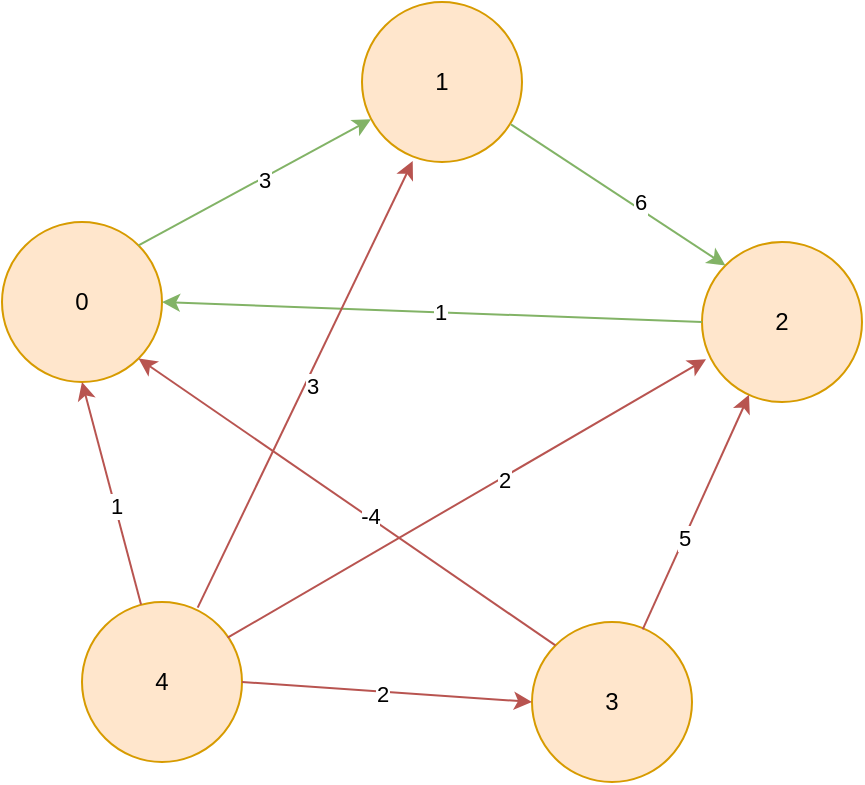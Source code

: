 <mxfile version="24.0.7" type="device">
  <diagram name="Page-1" id="GRnJ5YHPg1x4JgXYj_Po">
    <mxGraphModel dx="393" dy="635" grid="1" gridSize="10" guides="1" tooltips="1" connect="1" arrows="1" fold="1" page="1" pageScale="1" pageWidth="850" pageHeight="1100" math="0" shadow="0">
      <root>
        <mxCell id="0" />
        <mxCell id="1" parent="0" />
        <mxCell id="--xIb-OTsvBn6BZHmozW-1" value="0" style="ellipse;whiteSpace=wrap;html=1;aspect=fixed;fillColor=#ffe6cc;strokeColor=#d79b00;" vertex="1" parent="1">
          <mxGeometry x="120" y="260" width="80" height="80" as="geometry" />
        </mxCell>
        <mxCell id="--xIb-OTsvBn6BZHmozW-2" value="1" style="ellipse;whiteSpace=wrap;html=1;aspect=fixed;fillColor=#ffe6cc;strokeColor=#d79b00;" vertex="1" parent="1">
          <mxGeometry x="300" y="150" width="80" height="80" as="geometry" />
        </mxCell>
        <mxCell id="--xIb-OTsvBn6BZHmozW-3" value="2" style="ellipse;whiteSpace=wrap;html=1;aspect=fixed;fillColor=#ffe6cc;strokeColor=#d79b00;" vertex="1" parent="1">
          <mxGeometry x="470" y="270" width="80" height="80" as="geometry" />
        </mxCell>
        <mxCell id="--xIb-OTsvBn6BZHmozW-4" value="3" style="ellipse;whiteSpace=wrap;html=1;aspect=fixed;fillColor=#ffe6cc;strokeColor=#d79b00;" vertex="1" parent="1">
          <mxGeometry x="385" y="460" width="80" height="80" as="geometry" />
        </mxCell>
        <mxCell id="--xIb-OTsvBn6BZHmozW-5" value="4" style="ellipse;whiteSpace=wrap;html=1;aspect=fixed;fillColor=#ffe6cc;strokeColor=#d79b00;" vertex="1" parent="1">
          <mxGeometry x="160" y="450" width="80" height="80" as="geometry" />
        </mxCell>
        <mxCell id="--xIb-OTsvBn6BZHmozW-7" value="" style="endArrow=classic;html=1;rounded=0;exitX=0;exitY=0.5;exitDx=0;exitDy=0;entryX=1;entryY=0.5;entryDx=0;entryDy=0;fontSize=15;fillColor=#d5e8d4;strokeColor=#82b366;" edge="1" parent="1" source="--xIb-OTsvBn6BZHmozW-3" target="--xIb-OTsvBn6BZHmozW-1">
          <mxGeometry width="50" height="50" relative="1" as="geometry">
            <mxPoint x="280" y="370" as="sourcePoint" />
            <mxPoint x="330" y="320" as="targetPoint" />
          </mxGeometry>
        </mxCell>
        <mxCell id="--xIb-OTsvBn6BZHmozW-8" value="1" style="edgeLabel;html=1;align=center;verticalAlign=middle;resizable=0;points=[];" vertex="1" connectable="0" parent="--xIb-OTsvBn6BZHmozW-7">
          <mxGeometry x="-0.03" relative="1" as="geometry">
            <mxPoint as="offset" />
          </mxGeometry>
        </mxCell>
        <mxCell id="--xIb-OTsvBn6BZHmozW-12" value="" style="endArrow=classic;html=1;rounded=0;exitX=0;exitY=0;exitDx=0;exitDy=0;entryX=1;entryY=1;entryDx=0;entryDy=0;fillColor=#f8cecc;strokeColor=#b85450;" edge="1" parent="1" source="--xIb-OTsvBn6BZHmozW-4" target="--xIb-OTsvBn6BZHmozW-1">
          <mxGeometry width="50" height="50" relative="1" as="geometry">
            <mxPoint x="260" y="430" as="sourcePoint" />
            <mxPoint x="310" y="380" as="targetPoint" />
          </mxGeometry>
        </mxCell>
        <mxCell id="--xIb-OTsvBn6BZHmozW-13" value="-4" style="edgeLabel;html=1;align=center;verticalAlign=middle;resizable=0;points=[];" vertex="1" connectable="0" parent="--xIb-OTsvBn6BZHmozW-12">
          <mxGeometry x="-0.104" y="-1" relative="1" as="geometry">
            <mxPoint as="offset" />
          </mxGeometry>
        </mxCell>
        <mxCell id="--xIb-OTsvBn6BZHmozW-14" value="" style="endArrow=classic;html=1;rounded=0;entryX=0.056;entryY=0.733;entryDx=0;entryDy=0;entryPerimeter=0;exitX=1;exitY=0;exitDx=0;exitDy=0;fillColor=#d5e8d4;strokeColor=#82b366;" edge="1" parent="1" source="--xIb-OTsvBn6BZHmozW-1" target="--xIb-OTsvBn6BZHmozW-2">
          <mxGeometry width="50" height="50" relative="1" as="geometry">
            <mxPoint x="240" y="340" as="sourcePoint" />
            <mxPoint x="290" y="290" as="targetPoint" />
          </mxGeometry>
        </mxCell>
        <mxCell id="--xIb-OTsvBn6BZHmozW-15" value="3" style="edgeLabel;html=1;align=center;verticalAlign=middle;resizable=0;points=[];" vertex="1" connectable="0" parent="--xIb-OTsvBn6BZHmozW-14">
          <mxGeometry x="0.057" y="-1" relative="1" as="geometry">
            <mxPoint as="offset" />
          </mxGeometry>
        </mxCell>
        <mxCell id="--xIb-OTsvBn6BZHmozW-16" value="" style="endArrow=classic;html=1;rounded=0;exitX=0.931;exitY=0.765;exitDx=0;exitDy=0;entryX=0;entryY=0;entryDx=0;entryDy=0;exitPerimeter=0;fillColor=#d5e8d4;strokeColor=#82b366;" edge="1" parent="1" source="--xIb-OTsvBn6BZHmozW-2" target="--xIb-OTsvBn6BZHmozW-3">
          <mxGeometry width="50" height="50" relative="1" as="geometry">
            <mxPoint x="370" y="340" as="sourcePoint" />
            <mxPoint x="420" y="290" as="targetPoint" />
          </mxGeometry>
        </mxCell>
        <mxCell id="--xIb-OTsvBn6BZHmozW-17" value="6" style="edgeLabel;html=1;align=center;verticalAlign=middle;resizable=0;points=[];" vertex="1" connectable="0" parent="--xIb-OTsvBn6BZHmozW-16">
          <mxGeometry x="0.171" y="3" relative="1" as="geometry">
            <mxPoint as="offset" />
          </mxGeometry>
        </mxCell>
        <mxCell id="--xIb-OTsvBn6BZHmozW-18" value="" style="endArrow=classic;html=1;rounded=0;exitX=0.692;exitY=0.046;exitDx=0;exitDy=0;exitPerimeter=0;fillColor=#f8cecc;strokeColor=#b85450;" edge="1" parent="1" source="--xIb-OTsvBn6BZHmozW-4" target="--xIb-OTsvBn6BZHmozW-3">
          <mxGeometry width="50" height="50" relative="1" as="geometry">
            <mxPoint x="320" y="400" as="sourcePoint" />
            <mxPoint x="370" y="350" as="targetPoint" />
          </mxGeometry>
        </mxCell>
        <mxCell id="--xIb-OTsvBn6BZHmozW-19" value="5" style="edgeLabel;html=1;align=center;verticalAlign=middle;resizable=0;points=[];" vertex="1" connectable="0" parent="--xIb-OTsvBn6BZHmozW-18">
          <mxGeometry x="-0.218" relative="1" as="geometry">
            <mxPoint as="offset" />
          </mxGeometry>
        </mxCell>
        <mxCell id="--xIb-OTsvBn6BZHmozW-20" value="" style="endArrow=classic;html=1;rounded=0;exitX=0.91;exitY=0.223;exitDx=0;exitDy=0;exitPerimeter=0;entryX=0.025;entryY=0.733;entryDx=0;entryDy=0;entryPerimeter=0;fillColor=#f8cecc;strokeColor=#b85450;" edge="1" parent="1" source="--xIb-OTsvBn6BZHmozW-5" target="--xIb-OTsvBn6BZHmozW-3">
          <mxGeometry width="50" height="50" relative="1" as="geometry">
            <mxPoint x="290" y="420" as="sourcePoint" />
            <mxPoint x="340" y="370" as="targetPoint" />
          </mxGeometry>
        </mxCell>
        <mxCell id="--xIb-OTsvBn6BZHmozW-21" value="2" style="edgeLabel;html=1;align=center;verticalAlign=middle;resizable=0;points=[];" vertex="1" connectable="0" parent="--xIb-OTsvBn6BZHmozW-20">
          <mxGeometry x="0.147" y="-1" relative="1" as="geometry">
            <mxPoint as="offset" />
          </mxGeometry>
        </mxCell>
        <mxCell id="--xIb-OTsvBn6BZHmozW-22" value="" style="endArrow=classic;html=1;rounded=0;exitX=1;exitY=0.5;exitDx=0;exitDy=0;entryX=0;entryY=0.5;entryDx=0;entryDy=0;fillColor=#f8cecc;strokeColor=#b85450;" edge="1" parent="1" source="--xIb-OTsvBn6BZHmozW-5" target="--xIb-OTsvBn6BZHmozW-4">
          <mxGeometry width="50" height="50" relative="1" as="geometry">
            <mxPoint x="300" y="400" as="sourcePoint" />
            <mxPoint x="350" y="350" as="targetPoint" />
          </mxGeometry>
        </mxCell>
        <mxCell id="--xIb-OTsvBn6BZHmozW-23" value="2" style="edgeLabel;html=1;align=center;verticalAlign=middle;resizable=0;points=[];" vertex="1" connectable="0" parent="--xIb-OTsvBn6BZHmozW-22">
          <mxGeometry x="-0.04" y="-1" relative="1" as="geometry">
            <mxPoint as="offset" />
          </mxGeometry>
        </mxCell>
        <mxCell id="--xIb-OTsvBn6BZHmozW-24" value="" style="endArrow=classic;html=1;rounded=0;exitX=0.369;exitY=0.015;exitDx=0;exitDy=0;exitPerimeter=0;entryX=0.5;entryY=1;entryDx=0;entryDy=0;fillColor=#f8cecc;strokeColor=#b85450;" edge="1" parent="1" source="--xIb-OTsvBn6BZHmozW-5" target="--xIb-OTsvBn6BZHmozW-1">
          <mxGeometry width="50" height="50" relative="1" as="geometry">
            <mxPoint x="300" y="400" as="sourcePoint" />
            <mxPoint x="350" y="350" as="targetPoint" />
          </mxGeometry>
        </mxCell>
        <mxCell id="--xIb-OTsvBn6BZHmozW-25" value="1" style="edgeLabel;html=1;align=center;verticalAlign=middle;resizable=0;points=[];" vertex="1" connectable="0" parent="--xIb-OTsvBn6BZHmozW-24">
          <mxGeometry x="-0.114" relative="1" as="geometry">
            <mxPoint as="offset" />
          </mxGeometry>
        </mxCell>
        <mxCell id="--xIb-OTsvBn6BZHmozW-26" value="" style="endArrow=classic;html=1;rounded=0;exitX=0.723;exitY=0.035;exitDx=0;exitDy=0;exitPerimeter=0;entryX=0.317;entryY=0.994;entryDx=0;entryDy=0;entryPerimeter=0;fillColor=#f8cecc;strokeColor=#b85450;" edge="1" parent="1" source="--xIb-OTsvBn6BZHmozW-5" target="--xIb-OTsvBn6BZHmozW-2">
          <mxGeometry width="50" height="50" relative="1" as="geometry">
            <mxPoint x="300" y="400" as="sourcePoint" />
            <mxPoint x="350" y="350" as="targetPoint" />
          </mxGeometry>
        </mxCell>
        <mxCell id="--xIb-OTsvBn6BZHmozW-27" value="3" style="edgeLabel;html=1;align=center;verticalAlign=middle;resizable=0;points=[];" vertex="1" connectable="0" parent="--xIb-OTsvBn6BZHmozW-26">
          <mxGeometry x="0.01" y="-3" relative="1" as="geometry">
            <mxPoint as="offset" />
          </mxGeometry>
        </mxCell>
      </root>
    </mxGraphModel>
  </diagram>
</mxfile>
